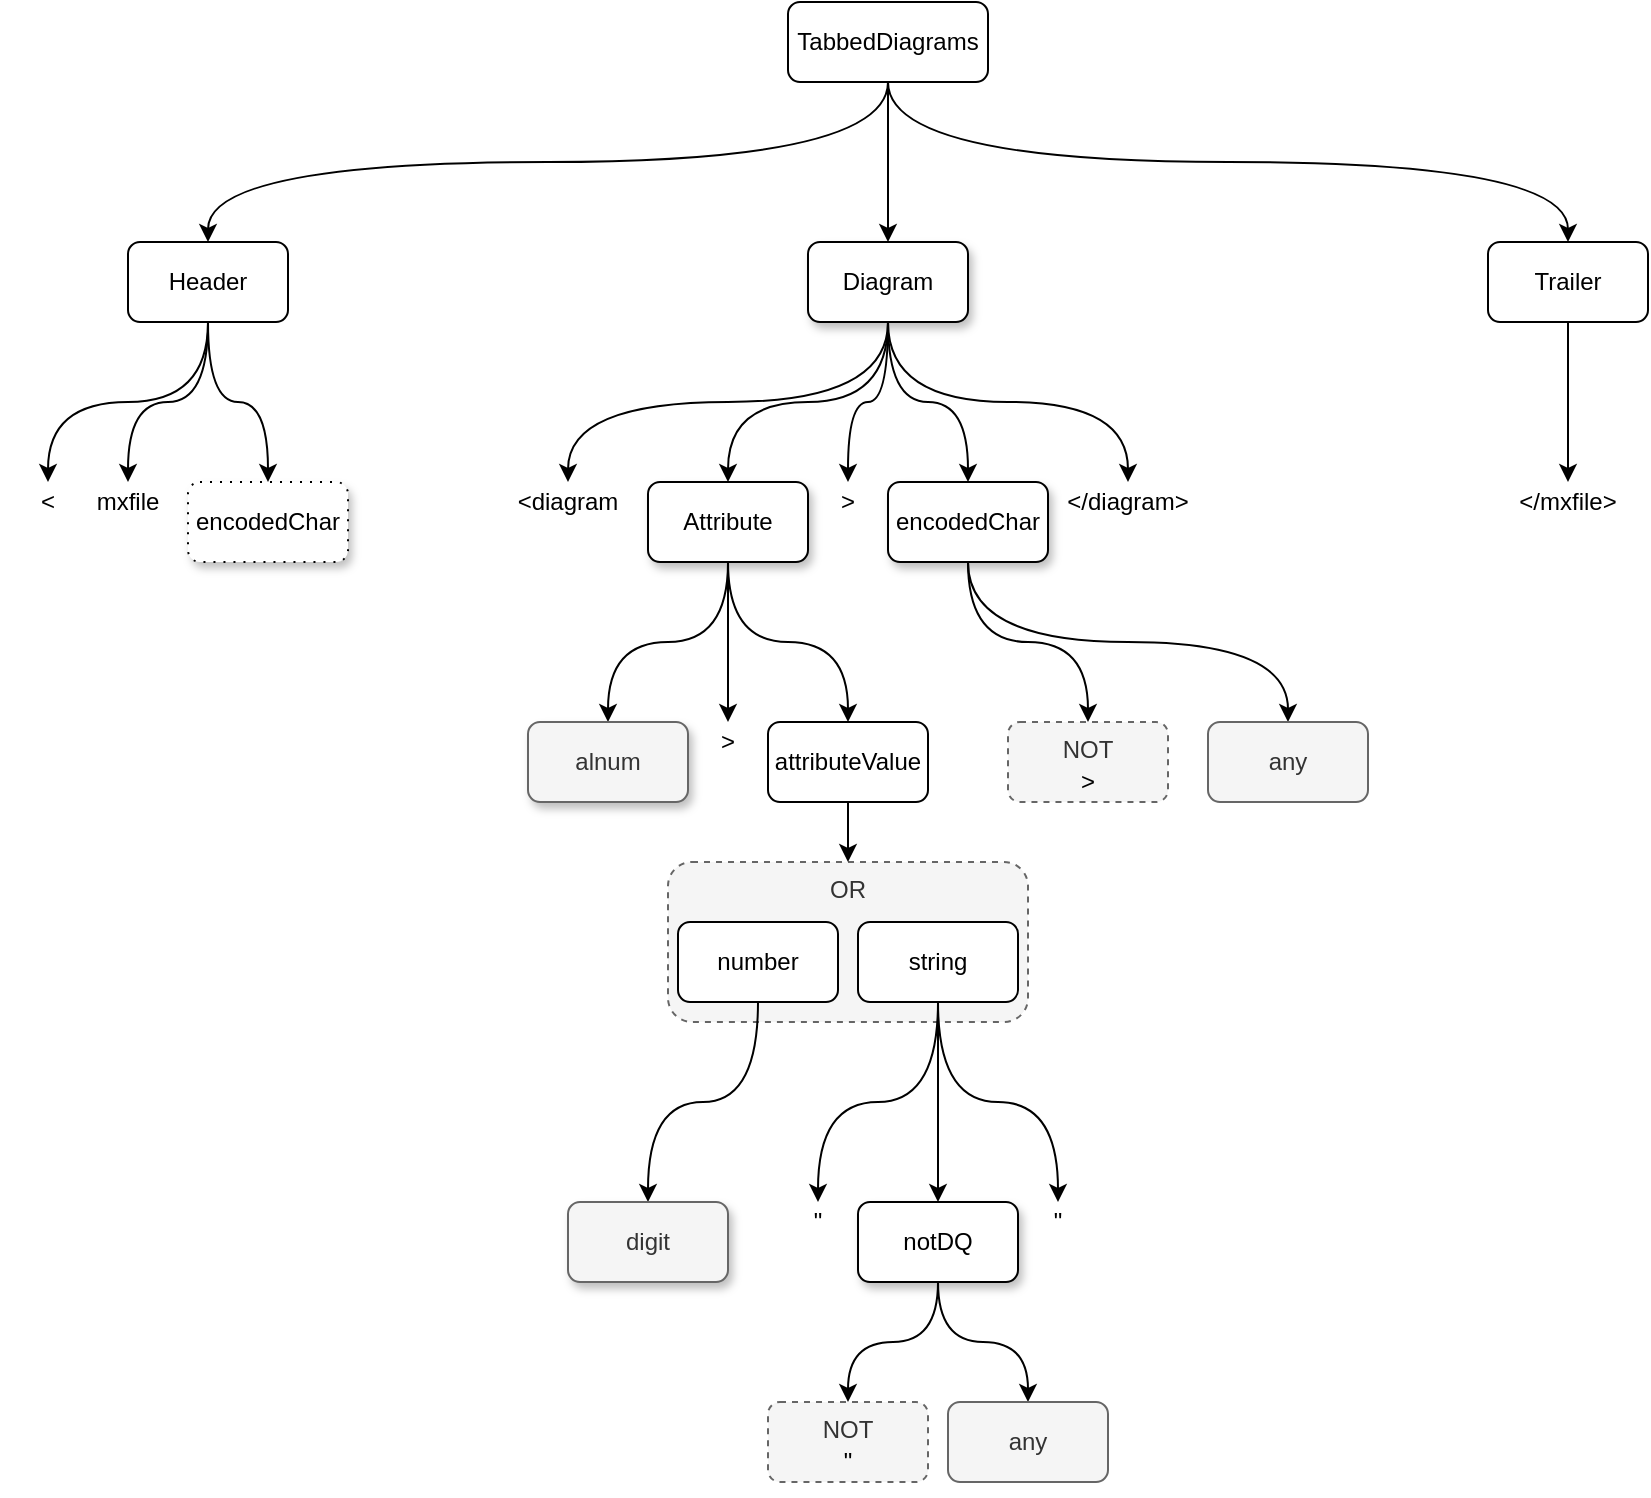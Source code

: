 <mxfile version="14.6.13" type="device"><diagram id="YA6CC45aYDb7RPikW3Vn" name="Page-1"><mxGraphModel dx="1106" dy="705" grid="1" gridSize="10" guides="1" tooltips="1" connect="1" arrows="1" fold="1" page="1" pageScale="1" pageWidth="1100" pageHeight="850" math="0" shadow="0"><root><mxCell id="0"/><mxCell id="1" parent="0"/><mxCell id="K1sE84nKl2dAbx3_uWy9-40" value="OR" style="rounded=1;whiteSpace=wrap;html=1;shadow=0;verticalAlign=top;fillColor=#f5f5f5;strokeColor=#666666;fontColor=#333333;dashed=1;" vertex="1" parent="1"><mxGeometry x="470" y="470" width="180" height="80" as="geometry"/></mxCell><mxCell id="K1sE84nKl2dAbx3_uWy9-27" style="edgeStyle=orthogonalEdgeStyle;curved=1;orthogonalLoop=1;jettySize=auto;html=1;exitX=0.5;exitY=1;exitDx=0;exitDy=0;" edge="1" parent="1" source="K1sE84nKl2dAbx3_uWy9-1" target="K1sE84nKl2dAbx3_uWy9-3"><mxGeometry relative="1" as="geometry"/></mxCell><mxCell id="K1sE84nKl2dAbx3_uWy9-28" style="edgeStyle=orthogonalEdgeStyle;curved=1;orthogonalLoop=1;jettySize=auto;html=1;exitX=0.5;exitY=1;exitDx=0;exitDy=0;entryX=0.5;entryY=0;entryDx=0;entryDy=0;" edge="1" parent="1" source="K1sE84nKl2dAbx3_uWy9-1" target="K1sE84nKl2dAbx3_uWy9-2"><mxGeometry relative="1" as="geometry"/></mxCell><mxCell id="K1sE84nKl2dAbx3_uWy9-29" style="edgeStyle=orthogonalEdgeStyle;curved=1;orthogonalLoop=1;jettySize=auto;html=1;exitX=0.5;exitY=1;exitDx=0;exitDy=0;entryX=0.5;entryY=0;entryDx=0;entryDy=0;" edge="1" parent="1" source="K1sE84nKl2dAbx3_uWy9-1" target="K1sE84nKl2dAbx3_uWy9-4"><mxGeometry relative="1" as="geometry"/></mxCell><mxCell id="K1sE84nKl2dAbx3_uWy9-1" value="TabbedDiagrams" style="rounded=1;whiteSpace=wrap;html=1;" vertex="1" parent="1"><mxGeometry x="530" y="40" width="100" height="40" as="geometry"/></mxCell><mxCell id="K1sE84nKl2dAbx3_uWy9-10" style="edgeStyle=orthogonalEdgeStyle;orthogonalLoop=1;jettySize=auto;html=1;exitX=0.5;exitY=1;exitDx=0;exitDy=0;curved=1;" edge="1" parent="1" source="K1sE84nKl2dAbx3_uWy9-2" target="K1sE84nKl2dAbx3_uWy9-6"><mxGeometry relative="1" as="geometry"/></mxCell><mxCell id="K1sE84nKl2dAbx3_uWy9-11" style="edgeStyle=orthogonalEdgeStyle;orthogonalLoop=1;jettySize=auto;html=1;exitX=0.5;exitY=1;exitDx=0;exitDy=0;entryX=0.5;entryY=0;entryDx=0;entryDy=0;curved=1;" edge="1" parent="1" source="K1sE84nKl2dAbx3_uWy9-2" target="K1sE84nKl2dAbx3_uWy9-9"><mxGeometry relative="1" as="geometry"/></mxCell><mxCell id="K1sE84nKl2dAbx3_uWy9-12" style="edgeStyle=orthogonalEdgeStyle;curved=1;orthogonalLoop=1;jettySize=auto;html=1;exitX=0.5;exitY=1;exitDx=0;exitDy=0;entryX=0.5;entryY=0;entryDx=0;entryDy=0;" edge="1" parent="1" source="K1sE84nKl2dAbx3_uWy9-2" target="K1sE84nKl2dAbx3_uWy9-8"><mxGeometry relative="1" as="geometry"/></mxCell><mxCell id="K1sE84nKl2dAbx3_uWy9-2" value="Header" style="rounded=1;whiteSpace=wrap;html=1;" vertex="1" parent="1"><mxGeometry x="200" y="160" width="80" height="40" as="geometry"/></mxCell><mxCell id="K1sE84nKl2dAbx3_uWy9-22" style="edgeStyle=orthogonalEdgeStyle;curved=1;orthogonalLoop=1;jettySize=auto;html=1;exitX=0.5;exitY=1;exitDx=0;exitDy=0;entryX=0.5;entryY=0;entryDx=0;entryDy=0;" edge="1" parent="1" source="K1sE84nKl2dAbx3_uWy9-3" target="K1sE84nKl2dAbx3_uWy9-19"><mxGeometry relative="1" as="geometry"/></mxCell><mxCell id="K1sE84nKl2dAbx3_uWy9-23" style="edgeStyle=orthogonalEdgeStyle;curved=1;orthogonalLoop=1;jettySize=auto;html=1;exitX=0.5;exitY=1;exitDx=0;exitDy=0;entryX=0.5;entryY=0;entryDx=0;entryDy=0;" edge="1" parent="1" source="K1sE84nKl2dAbx3_uWy9-3" target="K1sE84nKl2dAbx3_uWy9-16"><mxGeometry relative="1" as="geometry"/></mxCell><mxCell id="K1sE84nKl2dAbx3_uWy9-24" style="edgeStyle=orthogonalEdgeStyle;curved=1;orthogonalLoop=1;jettySize=auto;html=1;exitX=0.5;exitY=1;exitDx=0;exitDy=0;entryX=0.5;entryY=0;entryDx=0;entryDy=0;" edge="1" parent="1" source="K1sE84nKl2dAbx3_uWy9-3" target="K1sE84nKl2dAbx3_uWy9-15"><mxGeometry relative="1" as="geometry"/></mxCell><mxCell id="K1sE84nKl2dAbx3_uWy9-25" style="edgeStyle=orthogonalEdgeStyle;curved=1;orthogonalLoop=1;jettySize=auto;html=1;exitX=0.5;exitY=1;exitDx=0;exitDy=0;entryX=0.5;entryY=0;entryDx=0;entryDy=0;" edge="1" parent="1" source="K1sE84nKl2dAbx3_uWy9-3" target="K1sE84nKl2dAbx3_uWy9-20"><mxGeometry relative="1" as="geometry"/></mxCell><mxCell id="K1sE84nKl2dAbx3_uWy9-26" style="edgeStyle=orthogonalEdgeStyle;curved=1;orthogonalLoop=1;jettySize=auto;html=1;exitX=0.5;exitY=1;exitDx=0;exitDy=0;entryX=0.5;entryY=0;entryDx=0;entryDy=0;" edge="1" parent="1" source="K1sE84nKl2dAbx3_uWy9-3" target="K1sE84nKl2dAbx3_uWy9-21"><mxGeometry relative="1" as="geometry"/></mxCell><mxCell id="K1sE84nKl2dAbx3_uWy9-3" value="Diagram" style="rounded=1;whiteSpace=wrap;html=1;shadow=1;" vertex="1" parent="1"><mxGeometry x="540" y="160" width="80" height="40" as="geometry"/></mxCell><mxCell id="K1sE84nKl2dAbx3_uWy9-14" style="edgeStyle=orthogonalEdgeStyle;curved=1;orthogonalLoop=1;jettySize=auto;html=1;exitX=0.5;exitY=1;exitDx=0;exitDy=0;" edge="1" parent="1" source="K1sE84nKl2dAbx3_uWy9-4" target="K1sE84nKl2dAbx3_uWy9-13"><mxGeometry relative="1" as="geometry"/></mxCell><mxCell id="K1sE84nKl2dAbx3_uWy9-4" value="Trailer" style="rounded=1;whiteSpace=wrap;html=1;" vertex="1" parent="1"><mxGeometry x="880" y="160" width="80" height="40" as="geometry"/></mxCell><mxCell id="K1sE84nKl2dAbx3_uWy9-6" value="encodedChar" style="rounded=1;whiteSpace=wrap;html=1;shadow=1;dashed=1;dashPattern=1 4;" vertex="1" parent="1"><mxGeometry x="230" y="280" width="80" height="40" as="geometry"/></mxCell><mxCell id="K1sE84nKl2dAbx3_uWy9-8" value="&amp;lt;" style="text;html=1;strokeColor=none;fillColor=none;align=center;verticalAlign=middle;whiteSpace=wrap;rounded=0;shadow=1;" vertex="1" parent="1"><mxGeometry x="140" y="280" width="40" height="20" as="geometry"/></mxCell><mxCell id="K1sE84nKl2dAbx3_uWy9-9" value="mxfile" style="text;html=1;strokeColor=none;fillColor=none;align=center;verticalAlign=middle;whiteSpace=wrap;rounded=0;shadow=1;" vertex="1" parent="1"><mxGeometry x="180" y="280" width="40" height="20" as="geometry"/></mxCell><mxCell id="K1sE84nKl2dAbx3_uWy9-13" value="&amp;lt;/mxfile&amp;gt;" style="text;html=1;strokeColor=none;fillColor=none;align=center;verticalAlign=middle;whiteSpace=wrap;rounded=0;shadow=1;" vertex="1" parent="1"><mxGeometry x="900" y="280" width="40" height="20" as="geometry"/></mxCell><mxCell id="K1sE84nKl2dAbx3_uWy9-15" value="&amp;lt;diagram" style="text;html=1;strokeColor=none;fillColor=none;align=center;verticalAlign=middle;whiteSpace=wrap;rounded=0;shadow=1;" vertex="1" parent="1"><mxGeometry x="400" y="280" width="40" height="20" as="geometry"/></mxCell><mxCell id="K1sE84nKl2dAbx3_uWy9-33" style="edgeStyle=orthogonalEdgeStyle;curved=1;orthogonalLoop=1;jettySize=auto;html=1;exitX=0.5;exitY=1;exitDx=0;exitDy=0;entryX=0.5;entryY=0;entryDx=0;entryDy=0;" edge="1" parent="1" source="K1sE84nKl2dAbx3_uWy9-16" target="K1sE84nKl2dAbx3_uWy9-30"><mxGeometry relative="1" as="geometry"/></mxCell><mxCell id="K1sE84nKl2dAbx3_uWy9-34" style="edgeStyle=orthogonalEdgeStyle;curved=1;orthogonalLoop=1;jettySize=auto;html=1;exitX=0.5;exitY=1;exitDx=0;exitDy=0;entryX=0.5;entryY=0;entryDx=0;entryDy=0;" edge="1" parent="1" source="K1sE84nKl2dAbx3_uWy9-16" target="K1sE84nKl2dAbx3_uWy9-31"><mxGeometry relative="1" as="geometry"/></mxCell><mxCell id="K1sE84nKl2dAbx3_uWy9-35" style="edgeStyle=orthogonalEdgeStyle;curved=1;orthogonalLoop=1;jettySize=auto;html=1;exitX=0.5;exitY=1;exitDx=0;exitDy=0;entryX=0.5;entryY=0;entryDx=0;entryDy=0;" edge="1" parent="1" source="K1sE84nKl2dAbx3_uWy9-16" target="K1sE84nKl2dAbx3_uWy9-32"><mxGeometry relative="1" as="geometry"/></mxCell><mxCell id="K1sE84nKl2dAbx3_uWy9-16" value="Attribute" style="rounded=1;whiteSpace=wrap;html=1;shadow=1;" vertex="1" parent="1"><mxGeometry x="460" y="280" width="80" height="40" as="geometry"/></mxCell><mxCell id="K1sE84nKl2dAbx3_uWy9-18" style="edgeStyle=orthogonalEdgeStyle;curved=1;orthogonalLoop=1;jettySize=auto;html=1;exitX=0.5;exitY=1;exitDx=0;exitDy=0;" edge="1" parent="1" source="K1sE84nKl2dAbx3_uWy9-15" target="K1sE84nKl2dAbx3_uWy9-15"><mxGeometry relative="1" as="geometry"/></mxCell><mxCell id="K1sE84nKl2dAbx3_uWy9-19" value="&amp;gt;" style="text;html=1;strokeColor=none;fillColor=none;align=center;verticalAlign=middle;whiteSpace=wrap;rounded=0;shadow=1;" vertex="1" parent="1"><mxGeometry x="550" y="280" width="20" height="20" as="geometry"/></mxCell><mxCell id="K1sE84nKl2dAbx3_uWy9-60" style="edgeStyle=orthogonalEdgeStyle;curved=1;orthogonalLoop=1;jettySize=auto;html=1;exitX=0.5;exitY=1;exitDx=0;exitDy=0;entryX=0.5;entryY=0;entryDx=0;entryDy=0;" edge="1" parent="1" source="K1sE84nKl2dAbx3_uWy9-20" target="K1sE84nKl2dAbx3_uWy9-62"><mxGeometry relative="1" as="geometry"><mxPoint x="755" y="400" as="targetPoint"/></mxGeometry></mxCell><mxCell id="K1sE84nKl2dAbx3_uWy9-70" style="edgeStyle=orthogonalEdgeStyle;curved=1;orthogonalLoop=1;jettySize=auto;html=1;exitX=0.5;exitY=1;exitDx=0;exitDy=0;entryX=0.5;entryY=0;entryDx=0;entryDy=0;" edge="1" parent="1" source="K1sE84nKl2dAbx3_uWy9-20" target="K1sE84nKl2dAbx3_uWy9-61"><mxGeometry relative="1" as="geometry"/></mxCell><mxCell id="K1sE84nKl2dAbx3_uWy9-20" value="encodedChar" style="rounded=1;whiteSpace=wrap;html=1;shadow=1;" vertex="1" parent="1"><mxGeometry x="580" y="280" width="80" height="40" as="geometry"/></mxCell><mxCell id="K1sE84nKl2dAbx3_uWy9-21" value="&amp;lt;/diagram&amp;gt;" style="text;html=1;strokeColor=none;fillColor=none;align=center;verticalAlign=middle;whiteSpace=wrap;rounded=0;shadow=1;" vertex="1" parent="1"><mxGeometry x="680" y="280" width="40" height="20" as="geometry"/></mxCell><mxCell id="K1sE84nKl2dAbx3_uWy9-30" value="alnum" style="rounded=1;whiteSpace=wrap;html=1;shadow=1;fillColor=#f5f5f5;strokeColor=#666666;fontColor=#333333;" vertex="1" parent="1"><mxGeometry x="400" y="400" width="80" height="40" as="geometry"/></mxCell><mxCell id="K1sE84nKl2dAbx3_uWy9-31" value="&amp;gt;" style="text;html=1;strokeColor=none;fillColor=none;align=center;verticalAlign=middle;whiteSpace=wrap;rounded=0;shadow=1;" vertex="1" parent="1"><mxGeometry x="490" y="400" width="20" height="20" as="geometry"/></mxCell><mxCell id="K1sE84nKl2dAbx3_uWy9-41" style="edgeStyle=orthogonalEdgeStyle;curved=1;orthogonalLoop=1;jettySize=auto;html=1;exitX=0.5;exitY=1;exitDx=0;exitDy=0;entryX=0.5;entryY=0;entryDx=0;entryDy=0;" edge="1" parent="1" source="K1sE84nKl2dAbx3_uWy9-32" target="K1sE84nKl2dAbx3_uWy9-40"><mxGeometry relative="1" as="geometry"/></mxCell><mxCell id="K1sE84nKl2dAbx3_uWy9-32" value="attributeValue" style="rounded=1;whiteSpace=wrap;html=1;" vertex="1" parent="1"><mxGeometry x="520" y="400" width="80" height="40" as="geometry"/></mxCell><mxCell id="K1sE84nKl2dAbx3_uWy9-43" style="edgeStyle=orthogonalEdgeStyle;curved=1;orthogonalLoop=1;jettySize=auto;html=1;exitX=0.5;exitY=1;exitDx=0;exitDy=0;entryX=0.5;entryY=0;entryDx=0;entryDy=0;" edge="1" parent="1" source="K1sE84nKl2dAbx3_uWy9-36" target="K1sE84nKl2dAbx3_uWy9-42"><mxGeometry relative="1" as="geometry"/></mxCell><mxCell id="K1sE84nKl2dAbx3_uWy9-36" value="number" style="rounded=1;whiteSpace=wrap;html=1;" vertex="1" parent="1"><mxGeometry x="475" y="500" width="80" height="40" as="geometry"/></mxCell><mxCell id="K1sE84nKl2dAbx3_uWy9-47" style="edgeStyle=orthogonalEdgeStyle;curved=1;orthogonalLoop=1;jettySize=auto;html=1;exitX=0.5;exitY=1;exitDx=0;exitDy=0;entryX=0.5;entryY=0;entryDx=0;entryDy=0;" edge="1" parent="1" source="K1sE84nKl2dAbx3_uWy9-37" target="K1sE84nKl2dAbx3_uWy9-44"><mxGeometry relative="1" as="geometry"/></mxCell><mxCell id="K1sE84nKl2dAbx3_uWy9-48" style="edgeStyle=orthogonalEdgeStyle;curved=1;orthogonalLoop=1;jettySize=auto;html=1;exitX=0.5;exitY=1;exitDx=0;exitDy=0;" edge="1" parent="1" source="K1sE84nKl2dAbx3_uWy9-37" target="K1sE84nKl2dAbx3_uWy9-45"><mxGeometry relative="1" as="geometry"/></mxCell><mxCell id="K1sE84nKl2dAbx3_uWy9-49" style="edgeStyle=orthogonalEdgeStyle;curved=1;orthogonalLoop=1;jettySize=auto;html=1;exitX=0.5;exitY=1;exitDx=0;exitDy=0;entryX=0.5;entryY=0;entryDx=0;entryDy=0;" edge="1" parent="1" source="K1sE84nKl2dAbx3_uWy9-37" target="K1sE84nKl2dAbx3_uWy9-46"><mxGeometry relative="1" as="geometry"/></mxCell><mxCell id="K1sE84nKl2dAbx3_uWy9-37" value="string" style="rounded=1;whiteSpace=wrap;html=1;" vertex="1" parent="1"><mxGeometry x="565" y="500" width="80" height="40" as="geometry"/></mxCell><mxCell id="K1sE84nKl2dAbx3_uWy9-42" value="digit" style="rounded=1;whiteSpace=wrap;html=1;shadow=1;fillColor=#f5f5f5;strokeColor=#666666;fontColor=#333333;" vertex="1" parent="1"><mxGeometry x="420" y="640" width="80" height="40" as="geometry"/></mxCell><mxCell id="K1sE84nKl2dAbx3_uWy9-44" value="&quot;" style="text;html=1;strokeColor=none;fillColor=none;align=center;verticalAlign=middle;whiteSpace=wrap;rounded=0;shadow=1;" vertex="1" parent="1"><mxGeometry x="535" y="640" width="20" height="20" as="geometry"/></mxCell><mxCell id="K1sE84nKl2dAbx3_uWy9-56" style="edgeStyle=orthogonalEdgeStyle;curved=1;orthogonalLoop=1;jettySize=auto;html=1;exitX=0.5;exitY=1;exitDx=0;exitDy=0;entryX=0.5;entryY=0;entryDx=0;entryDy=0;" edge="1" parent="1" source="K1sE84nKl2dAbx3_uWy9-45" target="K1sE84nKl2dAbx3_uWy9-66"><mxGeometry relative="1" as="geometry"><mxPoint x="605" y="720" as="targetPoint"/></mxGeometry></mxCell><mxCell id="K1sE84nKl2dAbx3_uWy9-68" style="edgeStyle=orthogonalEdgeStyle;curved=1;orthogonalLoop=1;jettySize=auto;html=1;exitX=0.5;exitY=1;exitDx=0;exitDy=0;entryX=0.5;entryY=0;entryDx=0;entryDy=0;" edge="1" parent="1" source="K1sE84nKl2dAbx3_uWy9-45" target="K1sE84nKl2dAbx3_uWy9-65"><mxGeometry relative="1" as="geometry"/></mxCell><mxCell id="K1sE84nKl2dAbx3_uWy9-45" value="notDQ" style="rounded=1;whiteSpace=wrap;html=1;shadow=1;" vertex="1" parent="1"><mxGeometry x="565" y="640" width="80" height="40" as="geometry"/></mxCell><mxCell id="K1sE84nKl2dAbx3_uWy9-46" value="&quot;" style="text;html=1;strokeColor=none;fillColor=none;align=center;verticalAlign=middle;whiteSpace=wrap;rounded=0;shadow=1;" vertex="1" parent="1"><mxGeometry x="655" y="640" width="20" height="20" as="geometry"/></mxCell><mxCell id="K1sE84nKl2dAbx3_uWy9-61" value="any" style="rounded=1;whiteSpace=wrap;html=1;fillColor=#f5f5f5;strokeColor=#666666;fontColor=#333333;" vertex="1" parent="1"><mxGeometry x="740" y="400" width="80" height="40" as="geometry"/></mxCell><mxCell id="K1sE84nKl2dAbx3_uWy9-62" value="NOT" style="rounded=1;whiteSpace=wrap;html=1;verticalAlign=top;fillColor=#f5f5f5;strokeColor=#666666;fontColor=#333333;dashed=1;" vertex="1" parent="1"><mxGeometry x="640" y="400" width="80" height="40" as="geometry"/></mxCell><mxCell id="K1sE84nKl2dAbx3_uWy9-63" value="&amp;gt;" style="text;html=1;strokeColor=none;fillColor=none;align=center;verticalAlign=middle;whiteSpace=wrap;rounded=0;shadow=1;" vertex="1" parent="1"><mxGeometry x="670" y="420" width="20" height="20" as="geometry"/></mxCell><mxCell id="K1sE84nKl2dAbx3_uWy9-65" value="any" style="rounded=1;whiteSpace=wrap;html=1;fillColor=#f5f5f5;strokeColor=#666666;fontColor=#333333;" vertex="1" parent="1"><mxGeometry x="610" y="740" width="80" height="40" as="geometry"/></mxCell><mxCell id="K1sE84nKl2dAbx3_uWy9-66" value="NOT" style="rounded=1;whiteSpace=wrap;html=1;verticalAlign=top;fillColor=#f5f5f5;strokeColor=#666666;fontColor=#333333;dashed=1;" vertex="1" parent="1"><mxGeometry x="520" y="740" width="80" height="40" as="geometry"/></mxCell><mxCell id="K1sE84nKl2dAbx3_uWy9-67" value="&quot;" style="text;html=1;strokeColor=none;fillColor=none;align=center;verticalAlign=middle;whiteSpace=wrap;rounded=0;shadow=1;" vertex="1" parent="1"><mxGeometry x="550" y="760" width="20" height="20" as="geometry"/></mxCell></root></mxGraphModel></diagram></mxfile>